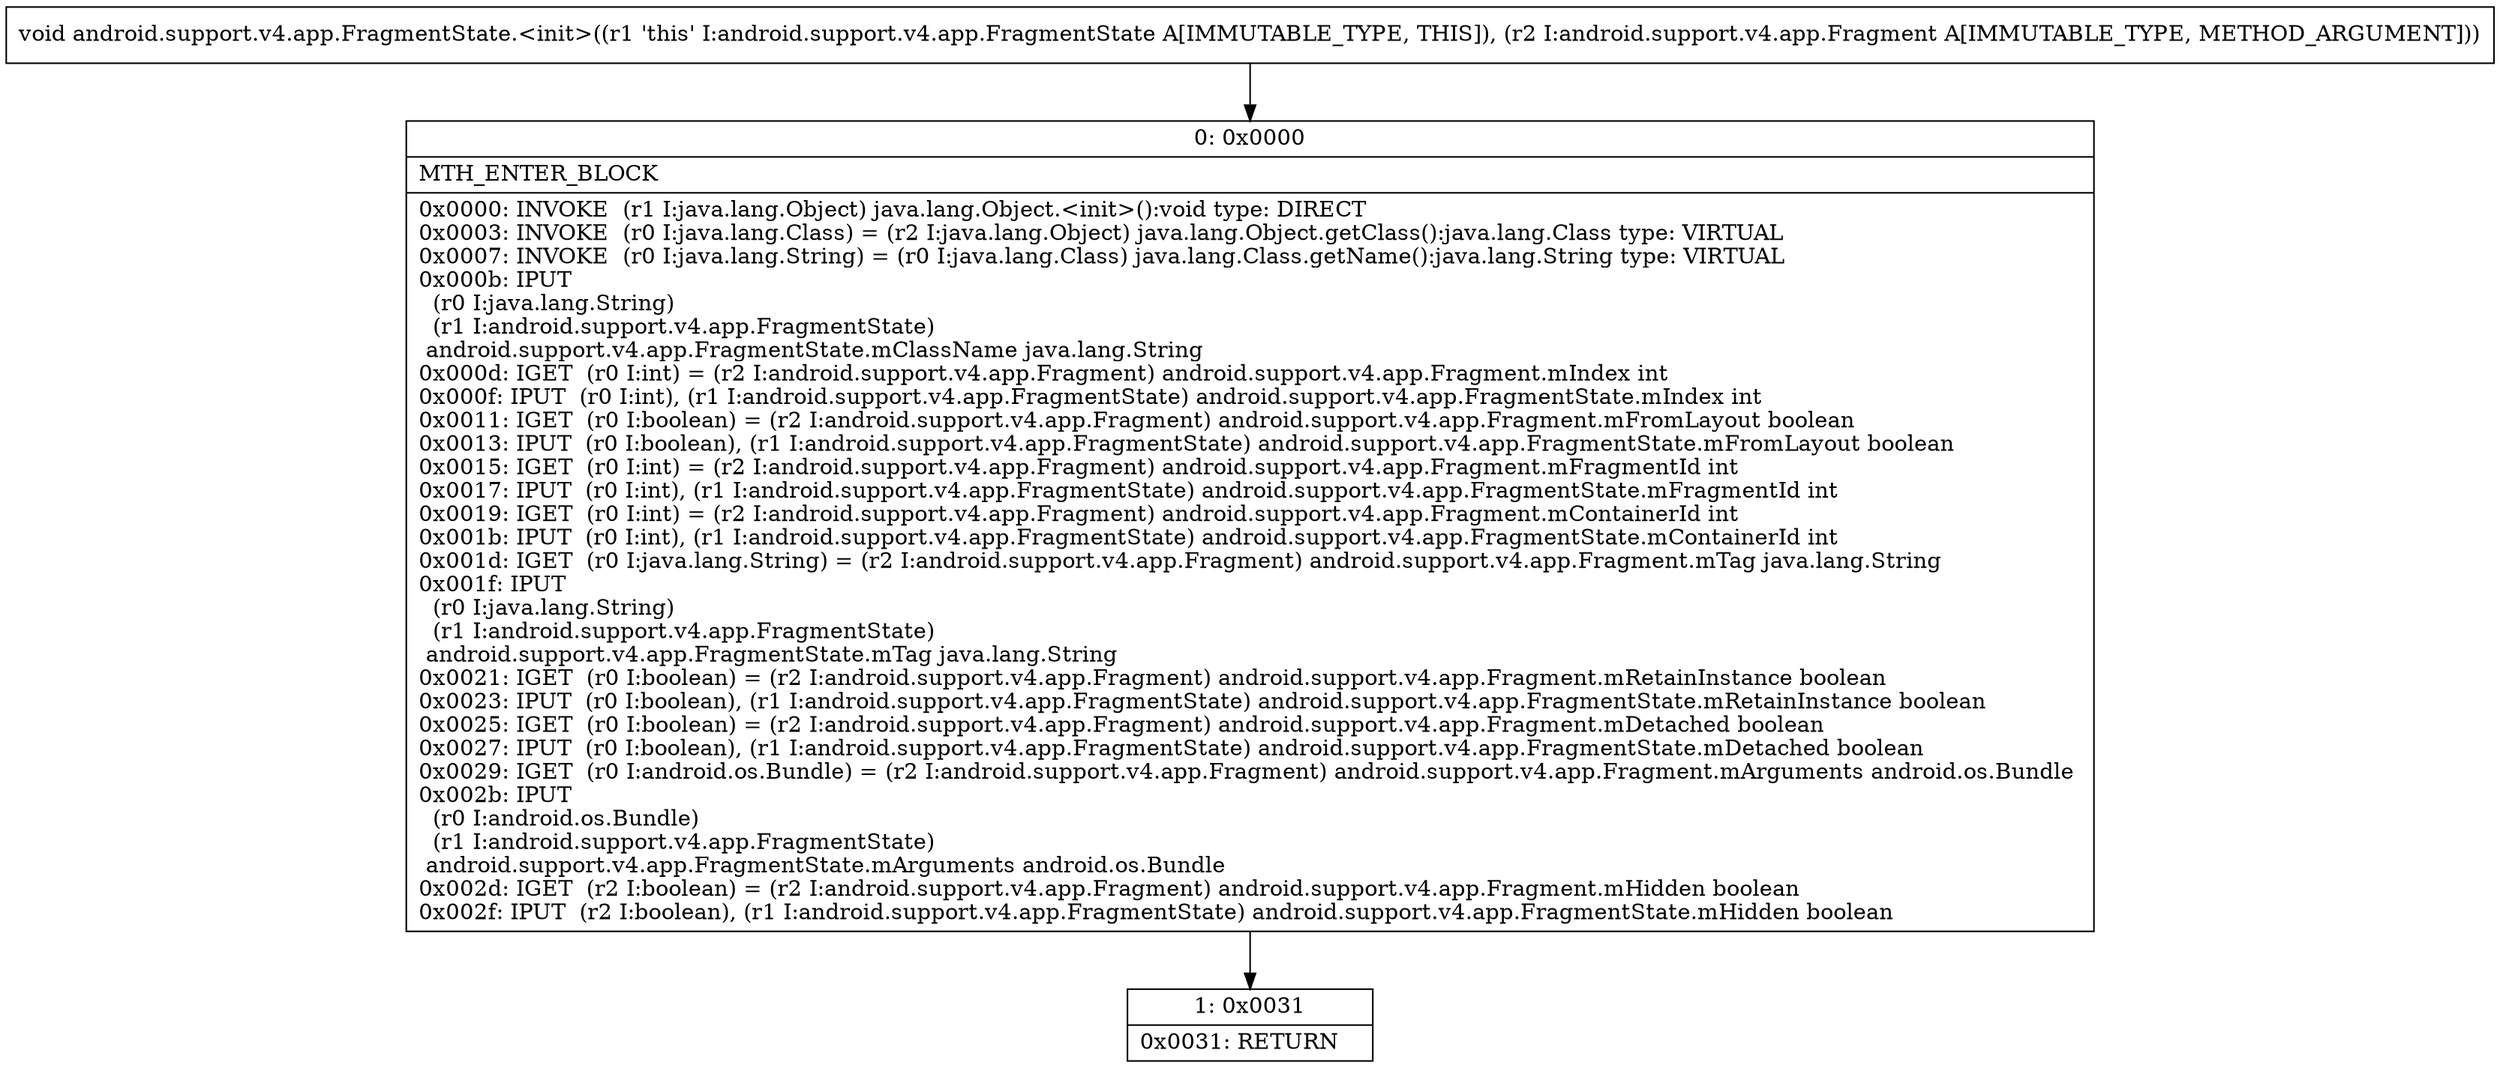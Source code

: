 digraph "CFG forandroid.support.v4.app.FragmentState.\<init\>(Landroid\/support\/v4\/app\/Fragment;)V" {
Node_0 [shape=record,label="{0\:\ 0x0000|MTH_ENTER_BLOCK\l|0x0000: INVOKE  (r1 I:java.lang.Object) java.lang.Object.\<init\>():void type: DIRECT \l0x0003: INVOKE  (r0 I:java.lang.Class) = (r2 I:java.lang.Object) java.lang.Object.getClass():java.lang.Class type: VIRTUAL \l0x0007: INVOKE  (r0 I:java.lang.String) = (r0 I:java.lang.Class) java.lang.Class.getName():java.lang.String type: VIRTUAL \l0x000b: IPUT  \l  (r0 I:java.lang.String)\l  (r1 I:android.support.v4.app.FragmentState)\l android.support.v4.app.FragmentState.mClassName java.lang.String \l0x000d: IGET  (r0 I:int) = (r2 I:android.support.v4.app.Fragment) android.support.v4.app.Fragment.mIndex int \l0x000f: IPUT  (r0 I:int), (r1 I:android.support.v4.app.FragmentState) android.support.v4.app.FragmentState.mIndex int \l0x0011: IGET  (r0 I:boolean) = (r2 I:android.support.v4.app.Fragment) android.support.v4.app.Fragment.mFromLayout boolean \l0x0013: IPUT  (r0 I:boolean), (r1 I:android.support.v4.app.FragmentState) android.support.v4.app.FragmentState.mFromLayout boolean \l0x0015: IGET  (r0 I:int) = (r2 I:android.support.v4.app.Fragment) android.support.v4.app.Fragment.mFragmentId int \l0x0017: IPUT  (r0 I:int), (r1 I:android.support.v4.app.FragmentState) android.support.v4.app.FragmentState.mFragmentId int \l0x0019: IGET  (r0 I:int) = (r2 I:android.support.v4.app.Fragment) android.support.v4.app.Fragment.mContainerId int \l0x001b: IPUT  (r0 I:int), (r1 I:android.support.v4.app.FragmentState) android.support.v4.app.FragmentState.mContainerId int \l0x001d: IGET  (r0 I:java.lang.String) = (r2 I:android.support.v4.app.Fragment) android.support.v4.app.Fragment.mTag java.lang.String \l0x001f: IPUT  \l  (r0 I:java.lang.String)\l  (r1 I:android.support.v4.app.FragmentState)\l android.support.v4.app.FragmentState.mTag java.lang.String \l0x0021: IGET  (r0 I:boolean) = (r2 I:android.support.v4.app.Fragment) android.support.v4.app.Fragment.mRetainInstance boolean \l0x0023: IPUT  (r0 I:boolean), (r1 I:android.support.v4.app.FragmentState) android.support.v4.app.FragmentState.mRetainInstance boolean \l0x0025: IGET  (r0 I:boolean) = (r2 I:android.support.v4.app.Fragment) android.support.v4.app.Fragment.mDetached boolean \l0x0027: IPUT  (r0 I:boolean), (r1 I:android.support.v4.app.FragmentState) android.support.v4.app.FragmentState.mDetached boolean \l0x0029: IGET  (r0 I:android.os.Bundle) = (r2 I:android.support.v4.app.Fragment) android.support.v4.app.Fragment.mArguments android.os.Bundle \l0x002b: IPUT  \l  (r0 I:android.os.Bundle)\l  (r1 I:android.support.v4.app.FragmentState)\l android.support.v4.app.FragmentState.mArguments android.os.Bundle \l0x002d: IGET  (r2 I:boolean) = (r2 I:android.support.v4.app.Fragment) android.support.v4.app.Fragment.mHidden boolean \l0x002f: IPUT  (r2 I:boolean), (r1 I:android.support.v4.app.FragmentState) android.support.v4.app.FragmentState.mHidden boolean \l}"];
Node_1 [shape=record,label="{1\:\ 0x0031|0x0031: RETURN   \l}"];
MethodNode[shape=record,label="{void android.support.v4.app.FragmentState.\<init\>((r1 'this' I:android.support.v4.app.FragmentState A[IMMUTABLE_TYPE, THIS]), (r2 I:android.support.v4.app.Fragment A[IMMUTABLE_TYPE, METHOD_ARGUMENT])) }"];
MethodNode -> Node_0;
Node_0 -> Node_1;
}

